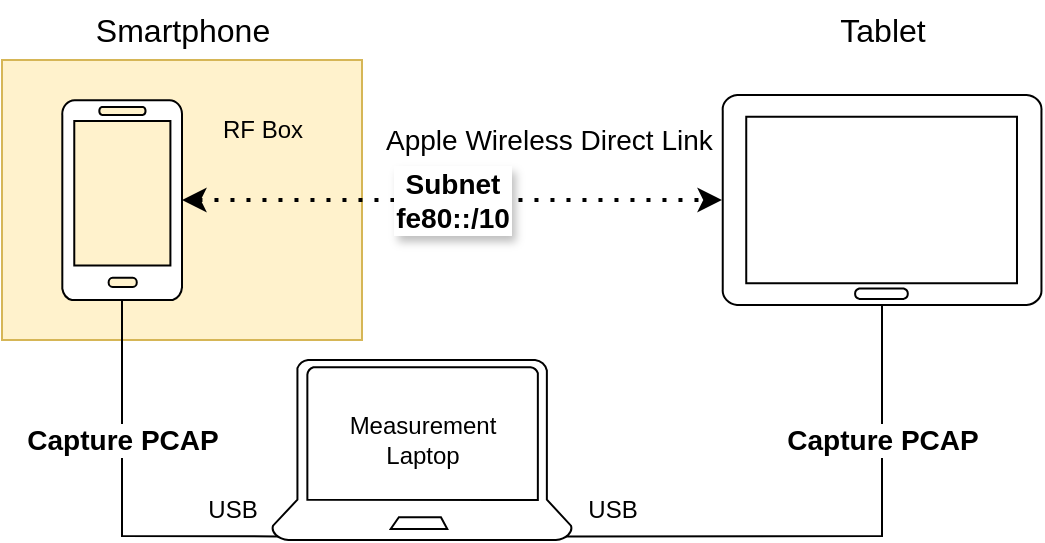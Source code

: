 <mxfile version="24.4.4" type="device">
  <diagram name="Page-1" id="tMPGpnKy-ZowUA-VL0b9">
    <mxGraphModel dx="839" dy="459" grid="1" gridSize="10" guides="1" tooltips="1" connect="1" arrows="1" fold="1" page="1" pageScale="1" pageWidth="850" pageHeight="1100" math="0" shadow="0">
      <root>
        <mxCell id="0" />
        <mxCell id="1" parent="0" />
        <mxCell id="voaq_ugr3uCPQvjhjeNq-1" value="" style="rounded=0;whiteSpace=wrap;html=1;fillColor=#fff2cc;strokeColor=#d6b656;" vertex="1" parent="1">
          <mxGeometry x="40" y="40" width="180" height="140" as="geometry" />
        </mxCell>
        <mxCell id="GLRb8waI0ZLwu5YfJsHA-3" value="" style="verticalLabelPosition=bottom;html=1;verticalAlign=top;align=center;shape=mxgraph.azure.mobile;pointerEvents=1;" parent="1" vertex="1">
          <mxGeometry x="70" y="60" width="60" height="100" as="geometry" />
        </mxCell>
        <mxCell id="GLRb8waI0ZLwu5YfJsHA-5" value="" style="verticalLabelPosition=bottom;html=1;verticalAlign=top;align=center;shape=mxgraph.azure.tablet;pointerEvents=1;" parent="1" vertex="1">
          <mxGeometry x="400" y="57.5" width="160" height="105" as="geometry" />
        </mxCell>
        <mxCell id="voaq_ugr3uCPQvjhjeNq-2" value="RF Box" style="text;html=1;align=center;verticalAlign=middle;resizable=0;points=[];autosize=1;strokeColor=none;fillColor=none;" vertex="1" parent="1">
          <mxGeometry x="140" y="60" width="60" height="30" as="geometry" />
        </mxCell>
        <mxCell id="voaq_ugr3uCPQvjhjeNq-3" value="Subnet&lt;div style=&quot;font-size: 14px;&quot;&gt;fe80::/10&lt;br style=&quot;font-size: 14px;&quot;&gt;&lt;/div&gt;" style="endArrow=classic;dashed=1;html=1;dashPattern=1 3;strokeWidth=2;rounded=0;exitX=1;exitY=0.5;exitDx=0;exitDy=0;exitPerimeter=0;entryX=0;entryY=0.5;entryDx=0;entryDy=0;entryPerimeter=0;startArrow=classic;startFill=1;endFill=1;fontStyle=1;fontSize=14;labelBorderColor=#FFFFFF;textShadow=1;spacingLeft=0;spacingRight=0;spacing=2;" edge="1" parent="1" source="GLRb8waI0ZLwu5YfJsHA-3" target="GLRb8waI0ZLwu5YfJsHA-5">
          <mxGeometry width="50" height="50" relative="1" as="geometry">
            <mxPoint x="360" y="250" as="sourcePoint" />
            <mxPoint x="410" y="200" as="targetPoint" />
          </mxGeometry>
        </mxCell>
        <mxCell id="voaq_ugr3uCPQvjhjeNq-4" value="Smartphone" style="text;html=1;align=center;verticalAlign=middle;resizable=0;points=[];autosize=1;strokeColor=none;fillColor=none;fontSize=16;" vertex="1" parent="1">
          <mxGeometry x="75" y="10" width="110" height="30" as="geometry" />
        </mxCell>
        <mxCell id="voaq_ugr3uCPQvjhjeNq-5" value="Apple Wireless Direct Link" style="text;whiteSpace=wrap;html=1;fontSize=14;" vertex="1" parent="1">
          <mxGeometry x="230" y="65" width="170" height="25" as="geometry" />
        </mxCell>
        <mxCell id="voaq_ugr3uCPQvjhjeNq-6" value="" style="verticalLabelPosition=bottom;html=1;verticalAlign=top;align=center;strokeColor=default;fillColor=#FFFFFF;shape=mxgraph.azure.laptop;pointerEvents=1;" vertex="1" parent="1">
          <mxGeometry x="175" y="190" width="150" height="90" as="geometry" />
        </mxCell>
        <mxCell id="voaq_ugr3uCPQvjhjeNq-8" value="Capture PCAP" style="endArrow=none;html=1;rounded=0;exitX=0.5;exitY=1;exitDx=0;exitDy=0;exitPerimeter=0;entryX=0.02;entryY=0.98;entryDx=0;entryDy=0;entryPerimeter=0;fontSize=14;fontStyle=1" edge="1" parent="1" source="GLRb8waI0ZLwu5YfJsHA-3" target="voaq_ugr3uCPQvjhjeNq-6">
          <mxGeometry x="-0.286" width="50" height="50" relative="1" as="geometry">
            <mxPoint x="360" y="220" as="sourcePoint" />
            <mxPoint x="410" y="170" as="targetPoint" />
            <Array as="points">
              <mxPoint x="100" y="278" />
            </Array>
            <mxPoint as="offset" />
          </mxGeometry>
        </mxCell>
        <mxCell id="voaq_ugr3uCPQvjhjeNq-9" value="USB" style="text;html=1;align=center;verticalAlign=middle;resizable=0;points=[];autosize=1;strokeColor=none;fillColor=none;" vertex="1" parent="1">
          <mxGeometry x="130" y="250" width="50" height="30" as="geometry" />
        </mxCell>
        <mxCell id="voaq_ugr3uCPQvjhjeNq-10" value="Tablet" style="text;html=1;align=center;verticalAlign=middle;resizable=0;points=[];autosize=1;strokeColor=none;fillColor=none;fontSize=16;" vertex="1" parent="1">
          <mxGeometry x="445" y="10" width="70" height="30" as="geometry" />
        </mxCell>
        <mxCell id="voaq_ugr3uCPQvjhjeNq-11" value="Capture PCAP" style="endArrow=none;html=1;rounded=0;exitX=0.98;exitY=0.98;exitDx=0;exitDy=0;exitPerimeter=0;entryX=0.5;entryY=1;entryDx=0;entryDy=0;entryPerimeter=0;fontStyle=1;fontSize=14;" edge="1" parent="1" source="voaq_ugr3uCPQvjhjeNq-6" target="GLRb8waI0ZLwu5YfJsHA-5">
          <mxGeometry x="0.506" width="50" height="50" relative="1" as="geometry">
            <mxPoint x="360" y="220" as="sourcePoint" />
            <mxPoint x="410" y="170" as="targetPoint" />
            <Array as="points">
              <mxPoint x="480" y="278" />
            </Array>
            <mxPoint as="offset" />
          </mxGeometry>
        </mxCell>
        <mxCell id="voaq_ugr3uCPQvjhjeNq-12" value="USB" style="text;html=1;align=center;verticalAlign=middle;resizable=0;points=[];autosize=1;strokeColor=none;fillColor=none;" vertex="1" parent="1">
          <mxGeometry x="320" y="250" width="50" height="30" as="geometry" />
        </mxCell>
        <mxCell id="voaq_ugr3uCPQvjhjeNq-13" value="&lt;div&gt;Measurement&lt;/div&gt;&lt;div&gt;Laptop&lt;br&gt;&lt;/div&gt;" style="text;html=1;align=center;verticalAlign=middle;resizable=0;points=[];autosize=1;strokeColor=none;fillColor=none;" vertex="1" parent="1">
          <mxGeometry x="200" y="210" width="100" height="40" as="geometry" />
        </mxCell>
      </root>
    </mxGraphModel>
  </diagram>
</mxfile>
